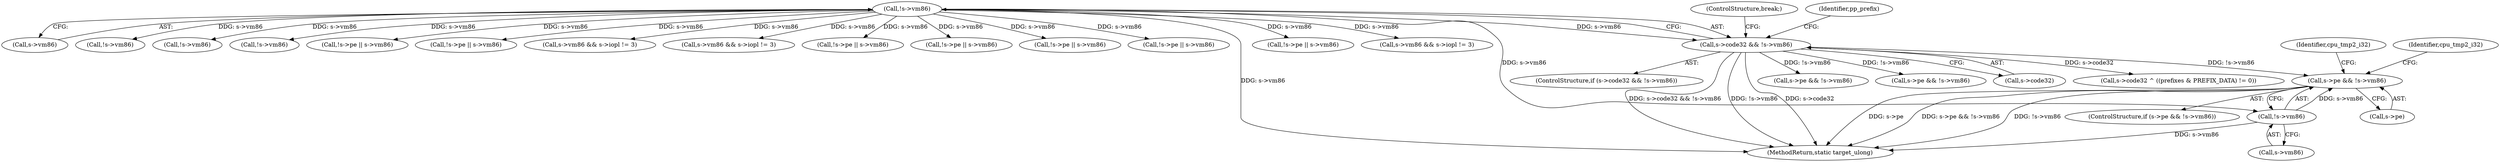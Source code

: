 digraph "0_qemu_30663fd26c0307e414622c7a8607fbc04f92ec14@pointer" {
"1002199" [label="(Call,s->pe && !s->vm86)"];
"1002203" [label="(Call,!s->vm86)"];
"1000778" [label="(Call,!s->vm86)"];
"1000774" [label="(Call,s->code32 && !s->vm86)"];
"1000779" [label="(Call,s->vm86)"];
"1006088" [label="(Call,!s->vm86)"];
"1002289" [label="(Call,!s->vm86)"];
"1002199" [label="(Call,s->pe && !s->vm86)"];
"1002200" [label="(Call,s->pe)"];
"1007660" [label="(Call,!s->vm86)"];
"1008453" [label="(Call,!s->pe || s->vm86)"];
"1002285" [label="(Call,s->pe && !s->vm86)"];
"1000775" [label="(Call,s->code32)"];
"1009870" [label="(Call,!s->pe || s->vm86)"];
"1006596" [label="(Call,s->vm86 && s->iopl != 3)"];
"1000970" [label="(Call,s->code32 ^ ((prefixes & PREFIX_DATA) != 0))"];
"1002230" [label="(Identifier,cpu_tmp2_i32)"];
"1006561" [label="(Call,s->vm86 && s->iopl != 3)"];
"1002203" [label="(Call,!s->vm86)"];
"1002209" [label="(Identifier,cpu_tmp2_i32)"];
"1008406" [label="(Call,!s->pe || s->vm86)"];
"1009717" [label="(Call,!s->pe || s->vm86)"];
"1008282" [label="(Call,!s->pe || s->vm86)"];
"1008367" [label="(Call,!s->pe || s->vm86)"];
"1000773" [label="(ControlStructure,if (s->code32 && !s->vm86))"];
"1002204" [label="(Call,s->vm86)"];
"1011840" [label="(MethodReturn,static target_ulong)"];
"1000778" [label="(Call,!s->vm86)"];
"1006084" [label="(Call,s->pe && !s->vm86)"];
"1002198" [label="(ControlStructure,if (s->pe && !s->vm86))"];
"1000774" [label="(Call,s->code32 && !s->vm86)"];
"1008321" [label="(Call,!s->pe || s->vm86)"];
"1000941" [label="(ControlStructure,break;)"];
"1007587" [label="(Call,s->vm86 && s->iopl != 3)"];
"1000785" [label="(Identifier,pp_prefix)"];
"1002199" -> "1002198"  [label="AST: "];
"1002199" -> "1002200"  [label="CFG: "];
"1002199" -> "1002203"  [label="CFG: "];
"1002200" -> "1002199"  [label="AST: "];
"1002203" -> "1002199"  [label="AST: "];
"1002209" -> "1002199"  [label="CFG: "];
"1002230" -> "1002199"  [label="CFG: "];
"1002199" -> "1011840"  [label="DDG: s->pe"];
"1002199" -> "1011840"  [label="DDG: s->pe && !s->vm86"];
"1002199" -> "1011840"  [label="DDG: !s->vm86"];
"1002203" -> "1002199"  [label="DDG: s->vm86"];
"1000774" -> "1002199"  [label="DDG: !s->vm86"];
"1002203" -> "1002204"  [label="CFG: "];
"1002204" -> "1002203"  [label="AST: "];
"1002203" -> "1011840"  [label="DDG: s->vm86"];
"1000778" -> "1002203"  [label="DDG: s->vm86"];
"1000778" -> "1000774"  [label="AST: "];
"1000778" -> "1000779"  [label="CFG: "];
"1000779" -> "1000778"  [label="AST: "];
"1000774" -> "1000778"  [label="CFG: "];
"1000778" -> "1011840"  [label="DDG: s->vm86"];
"1000778" -> "1000774"  [label="DDG: s->vm86"];
"1000778" -> "1002289"  [label="DDG: s->vm86"];
"1000778" -> "1006088"  [label="DDG: s->vm86"];
"1000778" -> "1006561"  [label="DDG: s->vm86"];
"1000778" -> "1006596"  [label="DDG: s->vm86"];
"1000778" -> "1007587"  [label="DDG: s->vm86"];
"1000778" -> "1007660"  [label="DDG: s->vm86"];
"1000778" -> "1008282"  [label="DDG: s->vm86"];
"1000778" -> "1008321"  [label="DDG: s->vm86"];
"1000778" -> "1008367"  [label="DDG: s->vm86"];
"1000778" -> "1008406"  [label="DDG: s->vm86"];
"1000778" -> "1008453"  [label="DDG: s->vm86"];
"1000778" -> "1009717"  [label="DDG: s->vm86"];
"1000778" -> "1009870"  [label="DDG: s->vm86"];
"1000774" -> "1000773"  [label="AST: "];
"1000774" -> "1000775"  [label="CFG: "];
"1000775" -> "1000774"  [label="AST: "];
"1000785" -> "1000774"  [label="CFG: "];
"1000941" -> "1000774"  [label="CFG: "];
"1000774" -> "1011840"  [label="DDG: s->code32 && !s->vm86"];
"1000774" -> "1011840"  [label="DDG: !s->vm86"];
"1000774" -> "1011840"  [label="DDG: s->code32"];
"1000774" -> "1000970"  [label="DDG: s->code32"];
"1000774" -> "1002285"  [label="DDG: !s->vm86"];
"1000774" -> "1006084"  [label="DDG: !s->vm86"];
}
